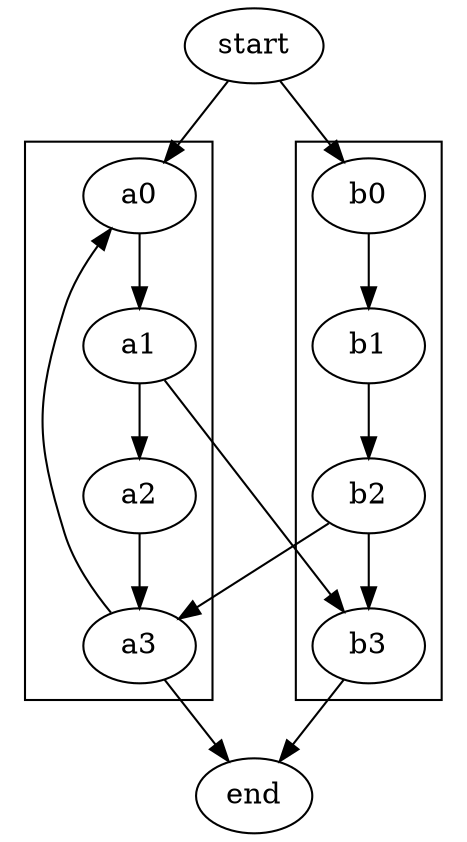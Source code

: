 digraph G {
	subgraph cluster_0 {
		a0 -> a1 -> a2 -> a3;
	}
	subgraph cluster_1 {
		b0 -> b1 -> b2 -> b3;
	}
	start -> a0;
	start -> b0;
	a1 -> b3;
	b2 -> a3;
	a3 -> a0;
	a3 -> end;
	b3 -> end;
}
